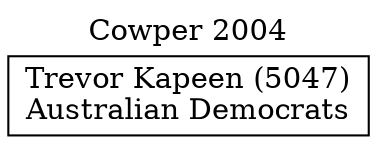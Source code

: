 // House preference flow
digraph "Trevor Kapeen (5047)_Cowper_2004" {
	graph [label="Cowper 2004" labelloc=t mclimit=10]
	node [shape=box]
	"Trevor Kapeen (5047)" [label="Trevor Kapeen (5047)
Australian Democrats"]
}
